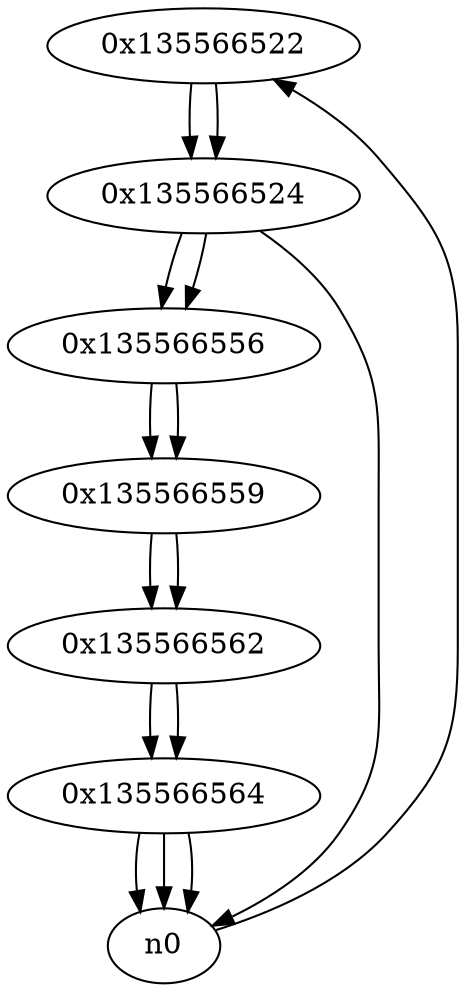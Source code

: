 digraph G{
/* nodes */
  n1 [label="0x135566522"]
  n2 [label="0x135566524"]
  n3 [label="0x135566556"]
  n4 [label="0x135566559"]
  n5 [label="0x135566562"]
  n6 [label="0x135566564"]
/* edges */
n1 -> n2;
n0 -> n1;
n2 -> n3;
n2 -> n0;
n1 -> n2;
n3 -> n4;
n2 -> n3;
n4 -> n5;
n3 -> n4;
n5 -> n6;
n4 -> n5;
n6 -> n0;
n6 -> n0;
n6 -> n0;
n5 -> n6;
}
